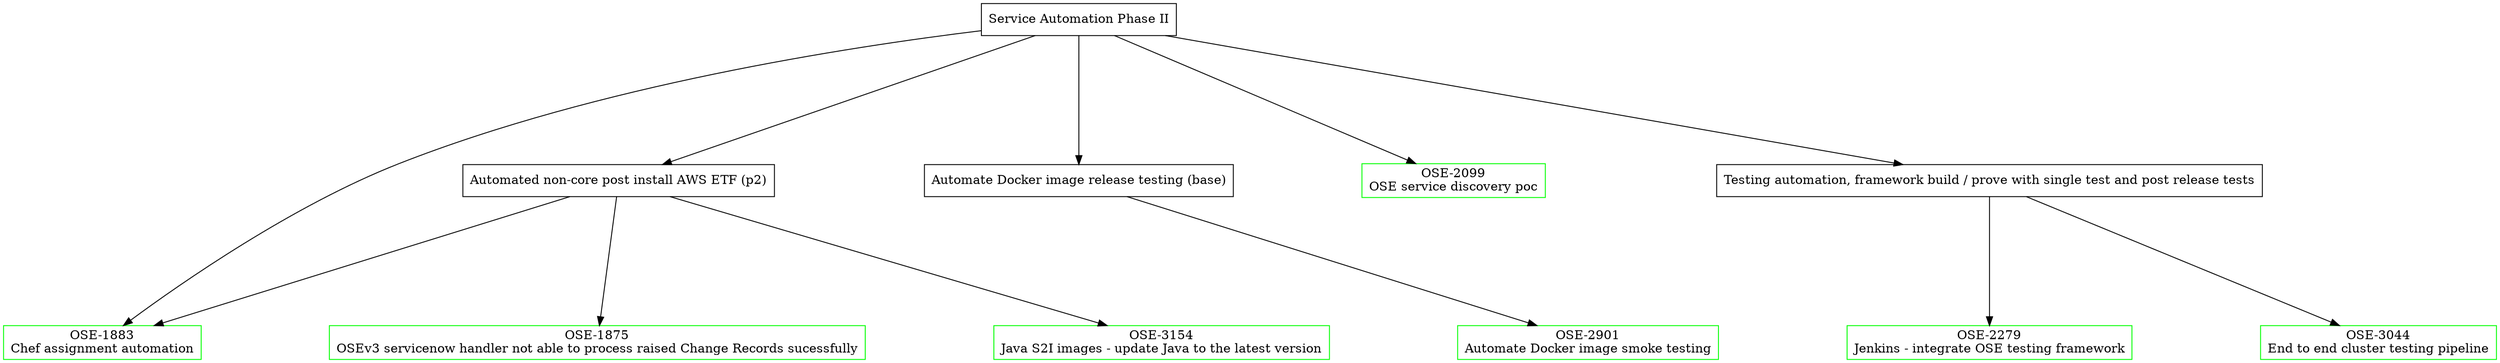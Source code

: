 digraph G {
  ranksep=2.0
  nodesep=2.0
  overlap="false"
  weight=0.5

  node [colour="black", shape="rectangle"]

  "ANCPII" [label="Automated non-core post install AWS ETF (p2)"]
  "Service Automation Phase II" -> "ANCPII"
  "OSE-1883"  [label="OSE-1883\nChef assignment automation", color="green"]
  "OSE-1875"  [label="OSE-1875\nOSEv3 servicenow handler not able to process raised Change Records sucessfully", color="green"]
  "OSE-3154"  [label="OSE-3154\nJava S2I images - update Java to the latest version", color="green"]

  "ANCPII" -> "OSE-1883"
  "ANCPII" -> "OSE-1875"
  "ANCPII" -> "OSE-3154"

  "Service Automation Phase II" -> "Automate Docker image release testing (base)"
  "OSE-2901"  [label="OSE-2901\nAutomate Docker image smoke testing", color="green"]
  "OSE-2099"  [label="OSE-2099\nOSE service discovery poc", color="green"]
  "OSE-1883"  [label="OSE-1883\nChef assignment automation", color="green"]
  "Automate Docker image release testing (base)" -> "OSE-2901"
  "Service Automation Phase II" -> "OSE-2099"
  "Service Automation Phase II" -> "OSE-1883"


  "TA" [label="Testing automation, framework build / prove with single test and post release tests"]
  "Service Automation Phase II" -> "TA"
  "OSE-2279"  [label="OSE-2279\nJenkins - integrate OSE testing framework", color="green"]
  "OSE-3044"  [label="OSE-3044\nEnd to end cluster testing pipeline", color="green"]
  "TA" -> "OSE-2279"
  "TA" -> "OSE-3044"
}
